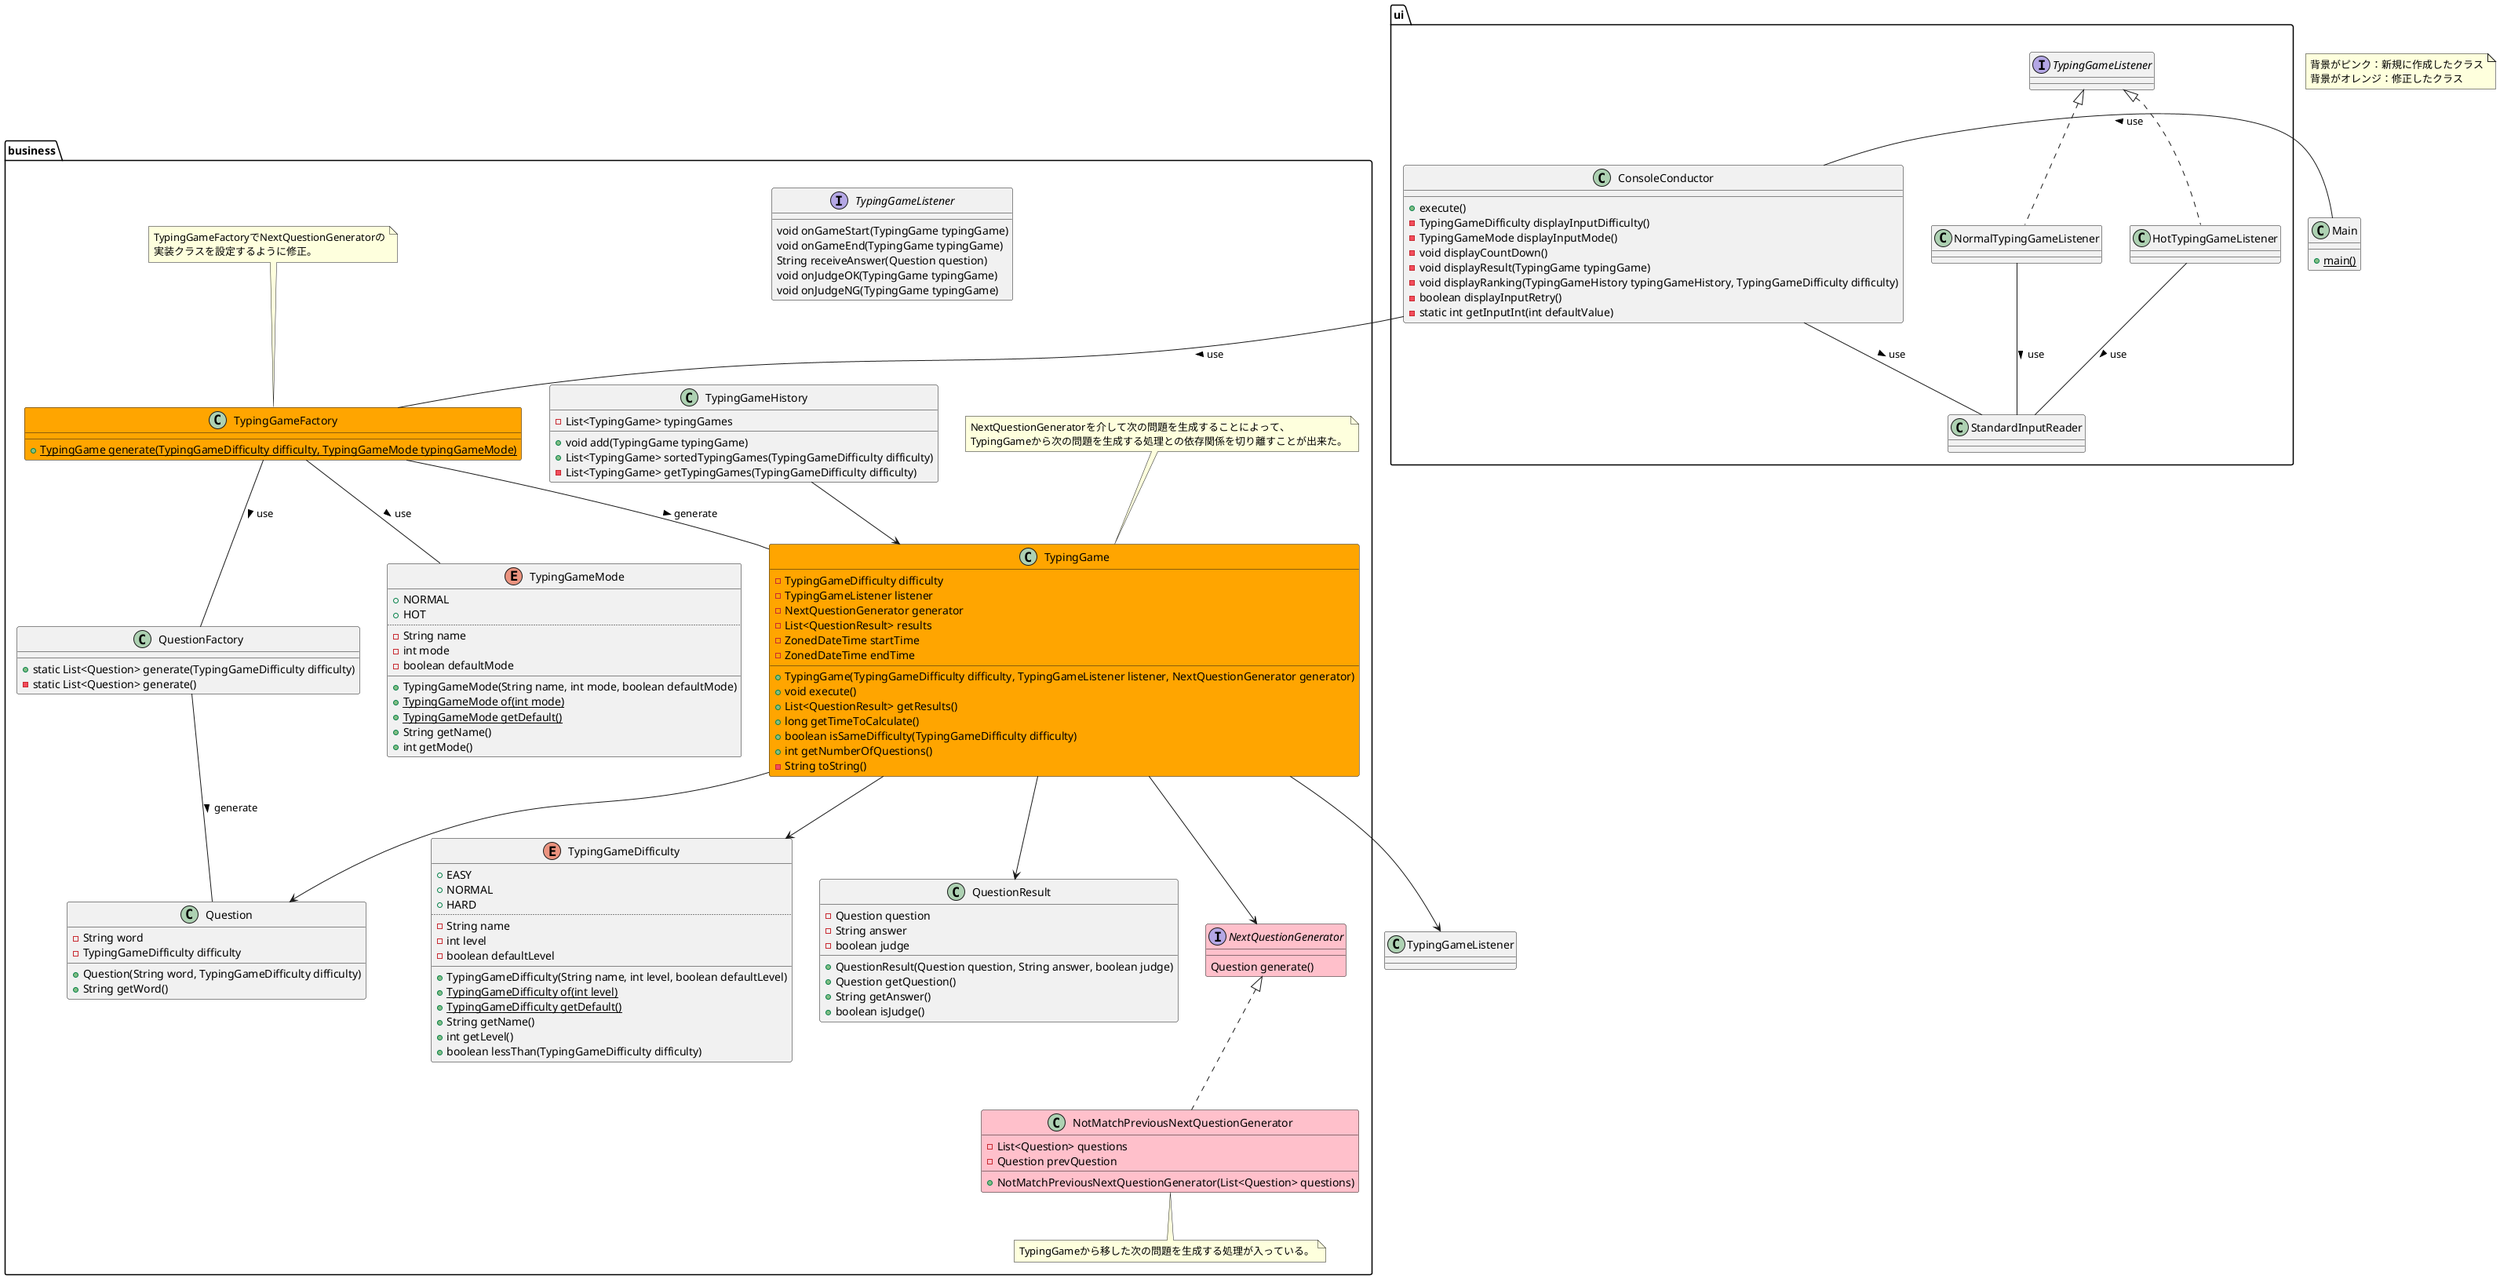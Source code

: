 @startuml 08_externalization_question_generator

note as note_main
  背景がピンク：新規に作成したクラス
  背景がオレンジ：修正したクラス
end note

class Main {
  + {static} main()
}

package business {
  class TypingGame #Orange {
    - TypingGameDifficulty difficulty
    - TypingGameListener listener
    - NextQuestionGenerator generator
    - List<QuestionResult> results
    - ZonedDateTime startTime
    - ZonedDateTime endTime
    + TypingGame(TypingGameDifficulty difficulty, TypingGameListener listener, NextQuestionGenerator generator)
    + void execute()
    + List<QuestionResult> getResults()
    + long getTimeToCalculate()
    + boolean isSameDifficulty(TypingGameDifficulty difficulty)
    + int getNumberOfQuestions()
    - String toString()
  }
  note top
    NextQuestionGeneratorを介して次の問題を生成することによって、
    TypingGameから次の問題を生成する処理との依存関係を切り離すことが出来た。
  end note

  interface TypingGameListener {
    void onGameStart(TypingGame typingGame)
    void onGameEnd(TypingGame typingGame)
    String receiveAnswer(Question question)
    void onJudgeOK(TypingGame typingGame)
    void onJudgeNG(TypingGame typingGame)
  }

  interface NextQuestionGenerator #Pink {
    Question generate()
  }

  class NotMatchPreviousNextQuestionGenerator #Pink implements NextQuestionGenerator {
    - List<Question> questions
    - Question prevQuestion
    + NotMatchPreviousNextQuestionGenerator(List<Question> questions)
  }
  note bottom of NotMatchPreviousNextQuestionGenerator
    TypingGameから移した次の問題を生成する処理が入っている。
  end note

  enum TypingGameMode {
    + NORMAL
    + HOT
    ..
    - String name
    - int mode
    - boolean defaultMode
    __
    + TypingGameMode(String name, int mode, boolean defaultMode)
    + {static} TypingGameMode of(int mode)
    + {static} TypingGameMode getDefault()
    + String getName()
    + int getMode()
  }

  enum TypingGameDifficulty {
    + EASY
    + NORMAL
    + HARD
    ..
    - String name
    - int level
    - boolean defaultLevel
    __
    + TypingGameDifficulty(String name, int level, boolean defaultLevel)
    + {static} TypingGameDifficulty of(int level)
    + {static} TypingGameDifficulty getDefault()
    + String getName()
    + int getLevel()
    + boolean lessThan(TypingGameDifficulty difficulty)
  }

  class TypingGameHistory {
    - List<TypingGame> typingGames
    + void add(TypingGame typingGame)
    + List<TypingGame> sortedTypingGames(TypingGameDifficulty difficulty)
    - List<TypingGame> getTypingGames(TypingGameDifficulty difficulty)
  }

  class TypingGameFactory #Orange {
    + {static} TypingGame generate(TypingGameDifficulty difficulty, TypingGameMode typingGameMode)
  }
  note top 
    TypingGameFactoryでNextQuestionGeneratorの
    実装クラスを設定するように修正。
  end note

  class Question {
    - String word
    - TypingGameDifficulty difficulty
    + Question(String word, TypingGameDifficulty difficulty)
    + String getWord()
  }

  class QuestionResult {
    - Question question
    - String answer
    - boolean judge
    + QuestionResult(Question question, String answer, boolean judge)
    + Question getQuestion()
    + String getAnswer()
    + boolean isJudge()
  }

  class QuestionFactory {
    + static List<Question> generate(TypingGameDifficulty difficulty)
    - static List<Question> generate()
  }
}

package ui {
  class ConsoleConductor {
    + execute()
    - TypingGameDifficulty displayInputDifficulty()
    - TypingGameMode displayInputMode()
    - void displayCountDown()
    - void displayResult(TypingGame typingGame)
    - void displayRanking(TypingGameHistory typingGameHistory, TypingGameDifficulty difficulty)
    - boolean displayInputRetry()
    - static int getInputInt(int defaultValue)
  }

  class NormalTypingGameListener implements TypingGameListener

  class HotTypingGameListener implements TypingGameListener

  class StandardInputReader {}
}

Main -l- ConsoleConductor : use >

ConsoleConductor -- TypingGameFactory : use >
ConsoleConductor -- StandardInputReader : use >

TypingGameFactory -- QuestionFactory : use >
TypingGameFactory -- TypingGameMode : use >

TypingGameFactory -- TypingGame : generate >

QuestionFactory -- Question : generate >

TypingGameHistory --> TypingGame
TypingGame --> TypingGameDifficulty
TypingGame --> Question
TypingGame --> QuestionResult
TypingGame --> TypingGameListener
TypingGame --> NextQuestionGenerator

NormalTypingGameListener -- StandardInputReader : use >
HotTypingGameListener -- StandardInputReader : use >

@enduml
